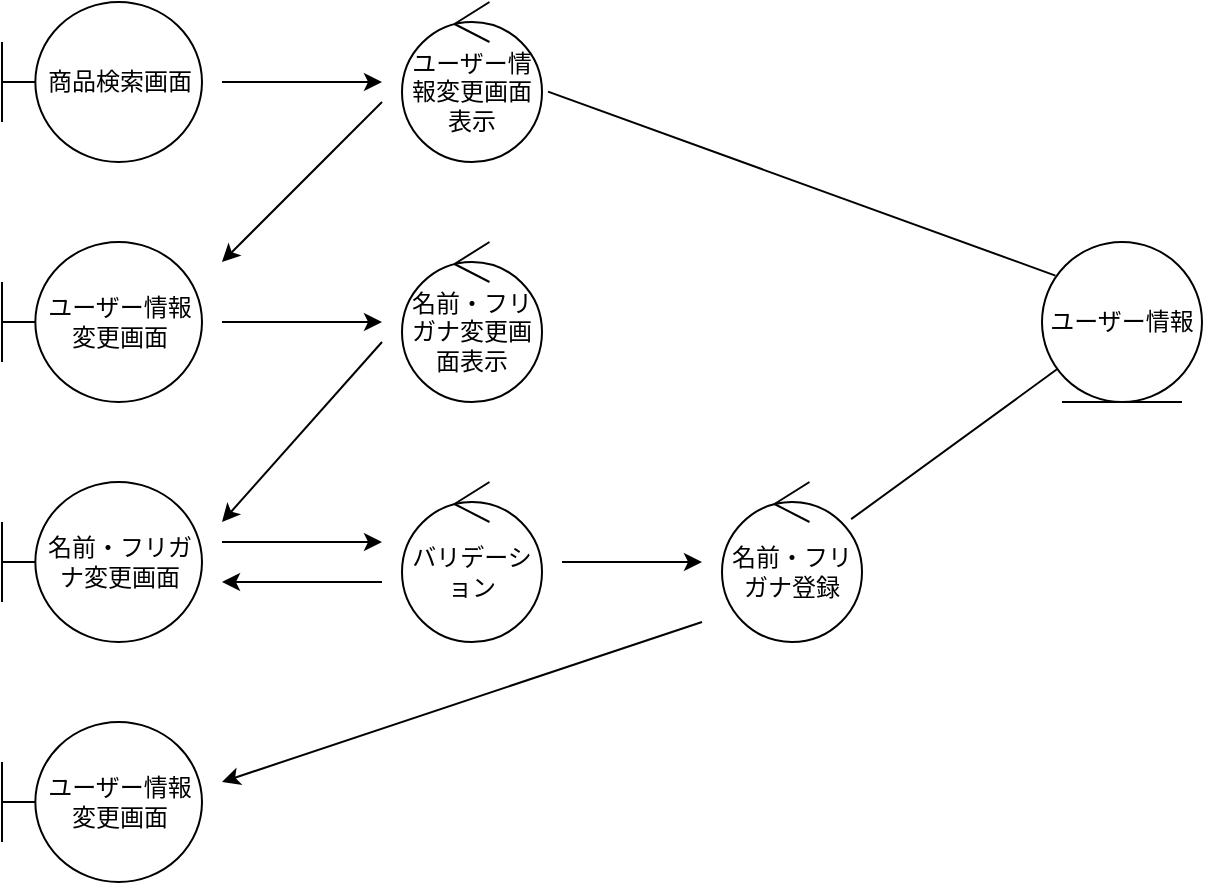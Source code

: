 <mxfile>
    <diagram id="pDMlIrKJe_40lGAaDEUE" name="ページ1">
        <mxGraphModel dx="720" dy="576" grid="1" gridSize="10" guides="1" tooltips="1" connect="1" arrows="1" fold="1" page="1" pageScale="1" pageWidth="1169" pageHeight="827" math="0" shadow="0">
            <root>
                <mxCell id="0"/>
                <mxCell id="1" parent="0"/>
                <mxCell id="2" value="商品検索画面" style="shape=umlBoundary;whiteSpace=wrap;html=1;" vertex="1" parent="1">
                    <mxGeometry x="80" y="80" width="100" height="80" as="geometry"/>
                </mxCell>
                <mxCell id="3" value="ユーザー情報変更画面表示" style="ellipse;shape=umlControl;whiteSpace=wrap;html=1;" vertex="1" parent="1">
                    <mxGeometry x="280" y="80" width="70" height="80" as="geometry"/>
                </mxCell>
                <mxCell id="4" value="ユーザー情報" style="ellipse;shape=umlEntity;whiteSpace=wrap;html=1;" vertex="1" parent="1">
                    <mxGeometry x="600" y="200" width="80" height="80" as="geometry"/>
                </mxCell>
                <mxCell id="5" value="ユーザー情報変更画面" style="shape=umlBoundary;whiteSpace=wrap;html=1;" vertex="1" parent="1">
                    <mxGeometry x="80" y="200" width="100" height="80" as="geometry"/>
                </mxCell>
                <mxCell id="6" value="名前・フリガナ変更画面" style="shape=umlBoundary;whiteSpace=wrap;html=1;" vertex="1" parent="1">
                    <mxGeometry x="80" y="320" width="100" height="80" as="geometry"/>
                </mxCell>
                <mxCell id="7" value="名前・フリガナ変更画面表示" style="ellipse;shape=umlControl;whiteSpace=wrap;html=1;" vertex="1" parent="1">
                    <mxGeometry x="280" y="200" width="70" height="80" as="geometry"/>
                </mxCell>
                <mxCell id="8" value="バリデーション" style="ellipse;shape=umlControl;whiteSpace=wrap;html=1;" vertex="1" parent="1">
                    <mxGeometry x="280" y="320" width="70" height="80" as="geometry"/>
                </mxCell>
                <mxCell id="9" value="名前・フリガナ登録" style="ellipse;shape=umlControl;whiteSpace=wrap;html=1;" vertex="1" parent="1">
                    <mxGeometry x="440" y="320" width="70" height="80" as="geometry"/>
                </mxCell>
                <mxCell id="10" value="" style="endArrow=none;html=1;exitX=1.043;exitY=0.56;exitDx=0;exitDy=0;exitPerimeter=0;entryX=0.084;entryY=0.21;entryDx=0;entryDy=0;entryPerimeter=0;" edge="1" parent="1" source="3" target="4">
                    <mxGeometry width="50" height="50" relative="1" as="geometry">
                        <mxPoint x="340" y="320" as="sourcePoint"/>
                        <mxPoint x="590" y="210" as="targetPoint"/>
                    </mxGeometry>
                </mxCell>
                <mxCell id="11" value="" style="endArrow=none;html=1;" edge="1" parent="1" source="9" target="4">
                    <mxGeometry width="50" height="50" relative="1" as="geometry">
                        <mxPoint x="430" y="300" as="sourcePoint"/>
                        <mxPoint x="480" y="250" as="targetPoint"/>
                    </mxGeometry>
                </mxCell>
                <mxCell id="13" value="" style="endArrow=classic;html=1;" edge="1" parent="1">
                    <mxGeometry width="50" height="50" relative="1" as="geometry">
                        <mxPoint x="190" y="120" as="sourcePoint"/>
                        <mxPoint x="270" y="120" as="targetPoint"/>
                    </mxGeometry>
                </mxCell>
                <mxCell id="14" value="" style="endArrow=classic;html=1;" edge="1" parent="1">
                    <mxGeometry width="50" height="50" relative="1" as="geometry">
                        <mxPoint x="270" y="130" as="sourcePoint"/>
                        <mxPoint x="190" y="210" as="targetPoint"/>
                    </mxGeometry>
                </mxCell>
                <mxCell id="15" value="" style="endArrow=classic;html=1;" edge="1" parent="1">
                    <mxGeometry width="50" height="50" relative="1" as="geometry">
                        <mxPoint x="190" y="240" as="sourcePoint"/>
                        <mxPoint x="270" y="240" as="targetPoint"/>
                    </mxGeometry>
                </mxCell>
                <mxCell id="17" value="" style="endArrow=classic;html=1;" edge="1" parent="1">
                    <mxGeometry width="50" height="50" relative="1" as="geometry">
                        <mxPoint x="270" y="250" as="sourcePoint"/>
                        <mxPoint x="190" y="340" as="targetPoint"/>
                    </mxGeometry>
                </mxCell>
                <mxCell id="18" value="" style="endArrow=classic;html=1;" edge="1" parent="1">
                    <mxGeometry width="50" height="50" relative="1" as="geometry">
                        <mxPoint x="190" y="350" as="sourcePoint"/>
                        <mxPoint x="270" y="350" as="targetPoint"/>
                    </mxGeometry>
                </mxCell>
                <mxCell id="19" value="" style="endArrow=classic;html=1;" edge="1" parent="1">
                    <mxGeometry width="50" height="50" relative="1" as="geometry">
                        <mxPoint x="270" y="370" as="sourcePoint"/>
                        <mxPoint x="190" y="370" as="targetPoint"/>
                    </mxGeometry>
                </mxCell>
                <mxCell id="20" value="" style="endArrow=classic;html=1;" edge="1" parent="1">
                    <mxGeometry width="50" height="50" relative="1" as="geometry">
                        <mxPoint x="360" y="360" as="sourcePoint"/>
                        <mxPoint x="430" y="360" as="targetPoint"/>
                    </mxGeometry>
                </mxCell>
                <mxCell id="22" value="ユーザー情報変更画面" style="shape=umlBoundary;whiteSpace=wrap;html=1;" vertex="1" parent="1">
                    <mxGeometry x="80" y="440" width="100" height="80" as="geometry"/>
                </mxCell>
                <mxCell id="23" value="" style="endArrow=classic;html=1;" edge="1" parent="1">
                    <mxGeometry width="50" height="50" relative="1" as="geometry">
                        <mxPoint x="430" y="390" as="sourcePoint"/>
                        <mxPoint x="190" y="470" as="targetPoint"/>
                    </mxGeometry>
                </mxCell>
            </root>
        </mxGraphModel>
    </diagram>
</mxfile>